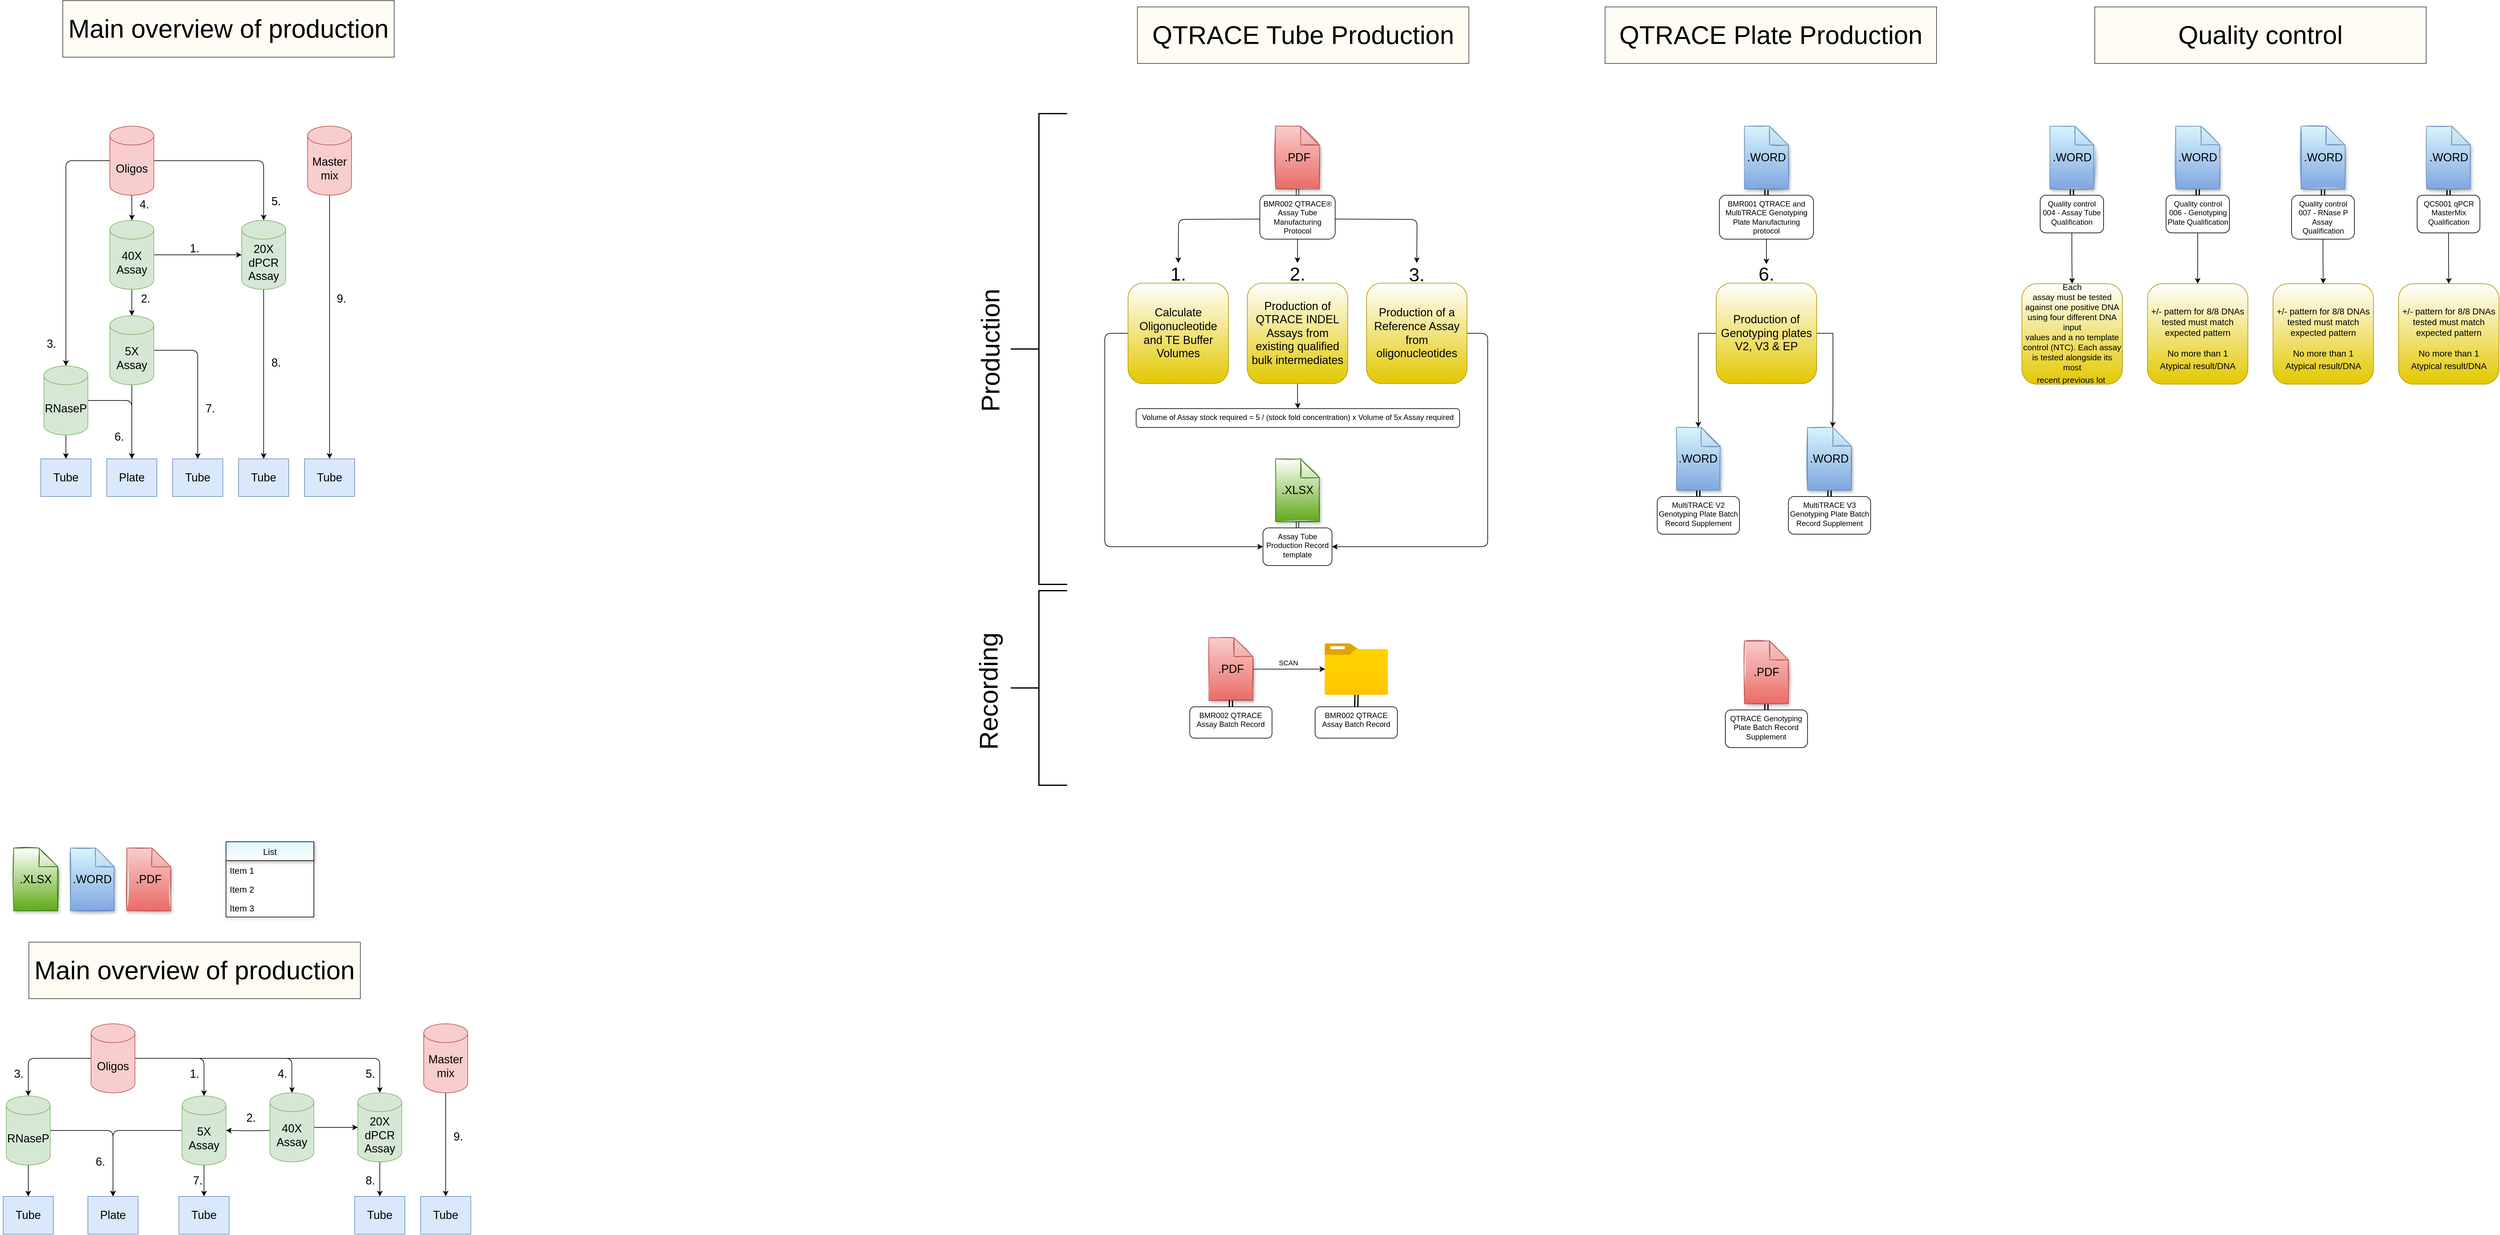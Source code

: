 <mxfile version="20.0.1" type="github">
  <diagram name="Page-1" id="82e54ff1-d628-8f03-85c4-9753963a91cd">
    <mxGraphModel dx="2522" dy="3324" grid="1" gridSize="10" guides="1" tooltips="1" connect="1" arrows="1" fold="1" page="1" pageScale="1" pageWidth="1100" pageHeight="850" background="none" math="0" shadow="0">
      <root>
        <mxCell id="0" />
        <mxCell id="1" parent="0" />
        <mxCell id="Lheqyd3v5UKoI2d5zXlv-3" value="&lt;font style=&quot;font-size: 18px;&quot;&gt;.WORD&lt;/font&gt;" style="shape=note;whiteSpace=wrap;html=1;backgroundOutline=1;darkOpacity=0.05;sketch=1;fillColor=#D9F5FC;strokeColor=#6c8ebf;shadow=1;gradientDirection=south;gradientColor=#7ea6e0;" parent="1" vertex="1">
          <mxGeometry x="-938" y="-590" width="70" height="100" as="geometry" />
        </mxCell>
        <mxCell id="Lheqyd3v5UKoI2d5zXlv-5" value="&lt;font style=&quot;font-size: 18px;&quot;&gt;.PDF&lt;/font&gt;" style="shape=note;whiteSpace=wrap;html=1;backgroundOutline=1;darkOpacity=0.05;sketch=1;fillColor=#f8cecc;strokeColor=#b85450;shadow=1;gradientDirection=south;gradientColor=#ea6b66;" parent="1" vertex="1">
          <mxGeometry x="981.91" y="-1740" width="70" height="100" as="geometry" />
        </mxCell>
        <mxCell id="Lheqyd3v5UKoI2d5zXlv-75" style="edgeStyle=orthogonalEdgeStyle;curved=0;rounded=1;sketch=0;orthogonalLoop=1;jettySize=auto;html=1;entryX=0.5;entryY=0;entryDx=0;entryDy=0;fontSize=30;" parent="1" edge="1">
          <mxGeometry relative="1" as="geometry">
            <mxPoint x="1076.91" y="-1592" as="sourcePoint" />
            <mxPoint x="1206.91" y="-1522" as="targetPoint" />
          </mxGeometry>
        </mxCell>
        <mxCell id="Lheqyd3v5UKoI2d5zXlv-77" style="edgeStyle=orthogonalEdgeStyle;curved=0;rounded=1;sketch=0;orthogonalLoop=1;jettySize=auto;html=1;entryX=0.5;entryY=0;entryDx=0;entryDy=0;fontSize=30;" parent="1" edge="1">
          <mxGeometry relative="1" as="geometry">
            <mxPoint x="956.91" y="-1592" as="sourcePoint" />
            <mxPoint x="826.91" y="-1522" as="targetPoint" />
          </mxGeometry>
        </mxCell>
        <mxCell id="Lheqyd3v5UKoI2d5zXlv-78" style="edgeStyle=orthogonalEdgeStyle;curved=0;rounded=1;sketch=0;orthogonalLoop=1;jettySize=auto;html=1;exitX=0.5;exitY=1;exitDx=0;exitDy=0;entryX=0.5;entryY=0;entryDx=0;entryDy=0;fontSize=30;" parent="1" source="Lheqyd3v5UKoI2d5zXlv-8" edge="1">
          <mxGeometry relative="1" as="geometry">
            <mxPoint x="1016.91" y="-1552" as="sourcePoint" />
            <mxPoint x="1016.91" y="-1522" as="targetPoint" />
          </mxGeometry>
        </mxCell>
        <mxCell id="Lheqyd3v5UKoI2d5zXlv-95" style="edgeStyle=orthogonalEdgeStyle;shape=link;curved=0;rounded=1;sketch=0;orthogonalLoop=1;jettySize=auto;html=1;exitX=0.5;exitY=0;exitDx=0;exitDy=0;entryX=0.5;entryY=1;entryDx=0;entryDy=0;entryPerimeter=0;fontSize=30;" parent="1" source="Lheqyd3v5UKoI2d5zXlv-8" target="Lheqyd3v5UKoI2d5zXlv-5" edge="1">
          <mxGeometry relative="1" as="geometry" />
        </mxCell>
        <mxCell id="Lheqyd3v5UKoI2d5zXlv-8" value="BMR002 QTRACE® Assay Tube&lt;br&gt;Manufacturing Protocol" style="text;whiteSpace=wrap;html=1;align=center;strokeColor=default;rounded=1;glass=0;shadow=0;sketch=0;fillColor=default;" parent="1" vertex="1">
          <mxGeometry x="956.91" y="-1630" width="120" height="70" as="geometry" />
        </mxCell>
        <mxCell id="Lheqyd3v5UKoI2d5zXlv-12" value="List" style="swimlane;fontStyle=0;childLayout=stackLayout;horizontal=1;startSize=30;horizontalStack=0;resizeParent=1;resizeParentMax=0;resizeLast=0;collapsible=1;marginBottom=0;shadow=1;sketch=0;fontFamily=Helvetica;fontSize=14;fillColor=#D9F5FC;gradientColor=#ffffff;gradientDirection=south;" parent="1" vertex="1">
          <mxGeometry x="-690" y="-600" width="140" height="120" as="geometry" />
        </mxCell>
        <mxCell id="Lheqyd3v5UKoI2d5zXlv-13" value="Item 1" style="text;strokeColor=none;fillColor=none;align=left;verticalAlign=middle;spacingLeft=4;spacingRight=4;overflow=hidden;points=[[0,0.5],[1,0.5]];portConstraint=eastwest;rotatable=0;shadow=1;sketch=0;fontFamily=Helvetica;fontSize=14;" parent="Lheqyd3v5UKoI2d5zXlv-12" vertex="1">
          <mxGeometry y="30" width="140" height="30" as="geometry" />
        </mxCell>
        <mxCell id="Lheqyd3v5UKoI2d5zXlv-14" value="Item 2" style="text;strokeColor=none;fillColor=none;align=left;verticalAlign=middle;spacingLeft=4;spacingRight=4;overflow=hidden;points=[[0,0.5],[1,0.5]];portConstraint=eastwest;rotatable=0;shadow=1;sketch=0;fontFamily=Helvetica;fontSize=14;" parent="Lheqyd3v5UKoI2d5zXlv-12" vertex="1">
          <mxGeometry y="60" width="140" height="30" as="geometry" />
        </mxCell>
        <mxCell id="Lheqyd3v5UKoI2d5zXlv-15" value="Item 3" style="text;strokeColor=none;fillColor=none;align=left;verticalAlign=middle;spacingLeft=4;spacingRight=4;overflow=hidden;points=[[0,0.5],[1,0.5]];portConstraint=eastwest;rotatable=0;shadow=1;sketch=0;fontFamily=Helvetica;fontSize=14;" parent="Lheqyd3v5UKoI2d5zXlv-12" vertex="1">
          <mxGeometry y="90" width="140" height="30" as="geometry" />
        </mxCell>
        <mxCell id="Lheqyd3v5UKoI2d5zXlv-93" style="edgeStyle=orthogonalEdgeStyle;curved=0;rounded=1;sketch=0;orthogonalLoop=1;jettySize=auto;html=1;entryX=0;entryY=0.5;entryDx=0;entryDy=0;fontSize=30;" parent="1" source="Lheqyd3v5UKoI2d5zXlv-16" target="Lheqyd3v5UKoI2d5zXlv-80" edge="1">
          <mxGeometry relative="1" as="geometry">
            <Array as="points">
              <mxPoint x="709.91" y="-1410" />
              <mxPoint x="709.91" y="-1070" />
            </Array>
          </mxGeometry>
        </mxCell>
        <mxCell id="Lheqyd3v5UKoI2d5zXlv-16" value="&lt;span style=&quot;&quot;&gt;&lt;font style=&quot;font-size: 18px;&quot;&gt;Calculate Oligonucleotide and TE Buffer Volumes&lt;/font&gt;&lt;/span&gt;" style="whiteSpace=wrap;html=1;aspect=fixed;rounded=1;shadow=0;glass=0;sketch=0;fontFamily=Helvetica;fontSize=12;strokeColor=#B09500;fillColor=#e3c800;gradientDirection=north;strokeWidth=1;fontColor=#000000;gradientColor=#ffffff;" parent="1" vertex="1">
          <mxGeometry x="746.91" y="-1490" width="160" height="160" as="geometry" />
        </mxCell>
        <mxCell id="Lheqyd3v5UKoI2d5zXlv-18" value="&lt;font style=&quot;font-size: 18px;&quot;&gt;&lt;span style=&quot;color: rgb(0, 0, 0);&quot;&gt;.XLSX&lt;/span&gt;&lt;/font&gt;" style="shape=note;whiteSpace=wrap;html=1;backgroundOutline=1;darkOpacity=0.05;sketch=1;fillColor=#60a917;strokeColor=#2D7600;fontColor=#ffffff;shadow=1;gradientColor=#ffffff;gradientDirection=north;" parent="1" vertex="1">
          <mxGeometry x="-1028" y="-590" width="70" height="100" as="geometry" />
        </mxCell>
        <mxCell id="Lheqyd3v5UKoI2d5zXlv-91" style="edgeStyle=orthogonalEdgeStyle;curved=0;rounded=1;sketch=0;orthogonalLoop=1;jettySize=auto;html=1;entryX=0.5;entryY=0;entryDx=0;entryDy=0;fontSize=30;" parent="1" source="Lheqyd3v5UKoI2d5zXlv-21" target="Lheqyd3v5UKoI2d5zXlv-90" edge="1">
          <mxGeometry relative="1" as="geometry" />
        </mxCell>
        <mxCell id="Lheqyd3v5UKoI2d5zXlv-21" value="&lt;span style=&quot;font-size: 18px;&quot;&gt;Production of QTRACE INDEL Assays from existing qualified bulk intermediates&lt;/span&gt;" style="whiteSpace=wrap;html=1;aspect=fixed;rounded=1;shadow=0;glass=0;sketch=0;fontFamily=Helvetica;fontSize=12;strokeColor=#B09500;fillColor=#e3c800;gradientDirection=north;strokeWidth=1;fontColor=#000000;gradientColor=#ffffff;" parent="1" vertex="1">
          <mxGeometry x="936.91" y="-1490" width="160" height="160" as="geometry" />
        </mxCell>
        <mxCell id="Lheqyd3v5UKoI2d5zXlv-44" style="edgeStyle=orthogonalEdgeStyle;rounded=1;orthogonalLoop=1;jettySize=auto;html=1;entryX=0.5;entryY=0;entryDx=0;entryDy=0;entryPerimeter=0;fontFamily=Helvetica;fontSize=18;strokeColor=default;" parent="1" source="Lheqyd3v5UKoI2d5zXlv-22" target="Lheqyd3v5UKoI2d5zXlv-24" edge="1">
          <mxGeometry relative="1" as="geometry" />
        </mxCell>
        <mxCell id="Lheqyd3v5UKoI2d5zXlv-45" style="edgeStyle=orthogonalEdgeStyle;rounded=1;orthogonalLoop=1;jettySize=auto;html=1;entryX=0.5;entryY=0;entryDx=0;entryDy=0;entryPerimeter=0;fontFamily=Helvetica;fontSize=18;strokeColor=default;" parent="1" source="Lheqyd3v5UKoI2d5zXlv-22" target="Lheqyd3v5UKoI2d5zXlv-42" edge="1">
          <mxGeometry relative="1" as="geometry" />
        </mxCell>
        <mxCell id="Lheqyd3v5UKoI2d5zXlv-46" style="edgeStyle=orthogonalEdgeStyle;rounded=1;orthogonalLoop=1;jettySize=auto;html=1;entryX=0.5;entryY=0;entryDx=0;entryDy=0;entryPerimeter=0;fontFamily=Helvetica;fontSize=18;strokeColor=default;" parent="1" source="Lheqyd3v5UKoI2d5zXlv-22" target="Lheqyd3v5UKoI2d5zXlv-23" edge="1">
          <mxGeometry relative="1" as="geometry" />
        </mxCell>
        <mxCell id="Lheqyd3v5UKoI2d5zXlv-48" style="edgeStyle=orthogonalEdgeStyle;rounded=1;orthogonalLoop=1;jettySize=auto;html=1;entryX=0.5;entryY=0;entryDx=0;entryDy=0;entryPerimeter=0;fontFamily=Helvetica;fontSize=18;strokeColor=default;" parent="1" source="Lheqyd3v5UKoI2d5zXlv-22" target="Lheqyd3v5UKoI2d5zXlv-47" edge="1">
          <mxGeometry relative="1" as="geometry" />
        </mxCell>
        <mxCell id="Lheqyd3v5UKoI2d5zXlv-22" value="Oligos" style="shape=cylinder3;whiteSpace=wrap;html=1;boundedLbl=1;backgroundOutline=1;size=15;rounded=1;shadow=0;glass=0;sketch=0;fontFamily=Helvetica;fontSize=18;strokeWidth=1;gradientDirection=north;fillColor=#f8cecc;strokeColor=#b85450;" parent="1" vertex="1">
          <mxGeometry x="-875" y="-1740" width="70" height="110" as="geometry" />
        </mxCell>
        <mxCell id="Ao-hXRzXk7e3asPkagsK-33" style="edgeStyle=orthogonalEdgeStyle;rounded=0;orthogonalLoop=1;jettySize=auto;html=1;entryX=0;entryY=0.5;entryDx=0;entryDy=0;entryPerimeter=0;" parent="1" source="Lheqyd3v5UKoI2d5zXlv-23" target="Lheqyd3v5UKoI2d5zXlv-47" edge="1">
          <mxGeometry relative="1" as="geometry" />
        </mxCell>
        <mxCell id="Lheqyd3v5UKoI2d5zXlv-23" value="40X Assay" style="shape=cylinder3;whiteSpace=wrap;html=1;boundedLbl=1;backgroundOutline=1;size=15;rounded=1;shadow=0;glass=0;sketch=0;fontFamily=Helvetica;fontSize=18;strokeColor=#82b366;strokeWidth=1;fillColor=#d5e8d4;gradientDirection=north;" parent="1" vertex="1">
          <mxGeometry x="-875" y="-1590" width="70" height="110" as="geometry" />
        </mxCell>
        <mxCell id="Lheqyd3v5UKoI2d5zXlv-37" style="edgeStyle=orthogonalEdgeStyle;rounded=1;orthogonalLoop=1;jettySize=auto;html=1;entryX=0.5;entryY=0;entryDx=0;entryDy=0;fontFamily=Helvetica;fontSize=18;strokeColor=default;" parent="1" source="Lheqyd3v5UKoI2d5zXlv-24" target="Lheqyd3v5UKoI2d5zXlv-36" edge="1">
          <mxGeometry relative="1" as="geometry" />
        </mxCell>
        <mxCell id="Lheqyd3v5UKoI2d5zXlv-53" style="edgeStyle=orthogonalEdgeStyle;rounded=1;orthogonalLoop=1;jettySize=auto;html=1;entryX=0.5;entryY=0;entryDx=0;entryDy=0;fontFamily=Helvetica;fontSize=18;strokeColor=default;" parent="1" source="Lheqyd3v5UKoI2d5zXlv-24" target="Lheqyd3v5UKoI2d5zXlv-49" edge="1">
          <mxGeometry relative="1" as="geometry" />
        </mxCell>
        <mxCell id="Lheqyd3v5UKoI2d5zXlv-24" value="5X Assay" style="shape=cylinder3;whiteSpace=wrap;html=1;boundedLbl=1;backgroundOutline=1;size=15;rounded=1;shadow=0;glass=0;sketch=0;fontFamily=Helvetica;fontSize=18;strokeWidth=1;gradientDirection=north;fillColor=#d5e8d4;strokeColor=#82b366;" parent="1" vertex="1">
          <mxGeometry x="-875" y="-1438" width="70" height="110" as="geometry" />
        </mxCell>
        <mxCell id="Lheqyd3v5UKoI2d5zXlv-36" value="Plate" style="rounded=0;whiteSpace=wrap;html=1;shadow=0;glass=0;sketch=0;fontFamily=Helvetica;fontSize=18;strokeColor=#6c8ebf;strokeWidth=1;fillColor=#dae8fc;gradientDirection=north;" parent="1" vertex="1">
          <mxGeometry x="-880" y="-1210" width="80" height="60" as="geometry" />
        </mxCell>
        <mxCell id="Lheqyd3v5UKoI2d5zXlv-43" style="edgeStyle=orthogonalEdgeStyle;rounded=1;orthogonalLoop=1;jettySize=auto;html=1;entryX=0.5;entryY=0;entryDx=0;entryDy=0;fontFamily=Helvetica;fontSize=18;strokeColor=default;" parent="1" source="Lheqyd3v5UKoI2d5zXlv-42" target="Lheqyd3v5UKoI2d5zXlv-36" edge="1">
          <mxGeometry relative="1" as="geometry" />
        </mxCell>
        <mxCell id="Lheqyd3v5UKoI2d5zXlv-52" style="edgeStyle=orthogonalEdgeStyle;rounded=1;orthogonalLoop=1;jettySize=auto;html=1;entryX=0.5;entryY=0;entryDx=0;entryDy=0;fontFamily=Helvetica;fontSize=18;strokeColor=default;" parent="1" source="Lheqyd3v5UKoI2d5zXlv-42" target="Lheqyd3v5UKoI2d5zXlv-51" edge="1">
          <mxGeometry relative="1" as="geometry" />
        </mxCell>
        <mxCell id="Lheqyd3v5UKoI2d5zXlv-42" value="RNaseP" style="shape=cylinder3;whiteSpace=wrap;html=1;boundedLbl=1;backgroundOutline=1;size=15;rounded=1;shadow=0;glass=0;sketch=0;fontFamily=Helvetica;fontSize=18;strokeColor=#82b366;strokeWidth=1;fillColor=#d5e8d4;gradientDirection=north;" parent="1" vertex="1">
          <mxGeometry x="-980" y="-1358" width="70" height="110" as="geometry" />
        </mxCell>
        <mxCell id="Lheqyd3v5UKoI2d5zXlv-54" style="edgeStyle=orthogonalEdgeStyle;rounded=1;orthogonalLoop=1;jettySize=auto;html=1;entryX=0.5;entryY=0;entryDx=0;entryDy=0;fontFamily=Helvetica;fontSize=18;strokeColor=default;" parent="1" source="Lheqyd3v5UKoI2d5zXlv-47" target="Lheqyd3v5UKoI2d5zXlv-50" edge="1">
          <mxGeometry relative="1" as="geometry" />
        </mxCell>
        <mxCell id="Lheqyd3v5UKoI2d5zXlv-47" value="20X dPCR Assay" style="shape=cylinder3;whiteSpace=wrap;html=1;boundedLbl=1;backgroundOutline=1;size=15;rounded=1;shadow=0;glass=0;sketch=0;fontFamily=Helvetica;fontSize=18;strokeColor=#82b366;strokeWidth=1;fillColor=#d5e8d4;gradientDirection=north;" parent="1" vertex="1">
          <mxGeometry x="-665" y="-1590" width="70" height="110" as="geometry" />
        </mxCell>
        <mxCell id="Lheqyd3v5UKoI2d5zXlv-49" value="Tube" style="rounded=0;whiteSpace=wrap;html=1;shadow=0;glass=0;sketch=0;fontFamily=Helvetica;fontSize=18;strokeColor=#6c8ebf;strokeWidth=1;fillColor=#dae8fc;gradientDirection=north;" parent="1" vertex="1">
          <mxGeometry x="-775" y="-1210" width="80" height="60" as="geometry" />
        </mxCell>
        <mxCell id="Lheqyd3v5UKoI2d5zXlv-50" value="Tube" style="rounded=0;whiteSpace=wrap;html=1;shadow=0;glass=0;sketch=0;fontFamily=Helvetica;fontSize=18;strokeColor=#6c8ebf;strokeWidth=1;fillColor=#dae8fc;gradientDirection=north;" parent="1" vertex="1">
          <mxGeometry x="-670" y="-1210" width="80" height="60" as="geometry" />
        </mxCell>
        <mxCell id="Lheqyd3v5UKoI2d5zXlv-51" value="Tube" style="rounded=0;whiteSpace=wrap;html=1;shadow=0;glass=0;sketch=0;fontFamily=Helvetica;fontSize=18;strokeColor=#6c8ebf;strokeWidth=1;fillColor=#dae8fc;gradientDirection=north;" parent="1" vertex="1">
          <mxGeometry x="-985" y="-1210" width="80" height="60" as="geometry" />
        </mxCell>
        <mxCell id="Lheqyd3v5UKoI2d5zXlv-55" value="1." style="text;html=1;strokeColor=none;fillColor=none;align=center;verticalAlign=middle;whiteSpace=wrap;rounded=0;shadow=0;glass=0;sketch=0;fontFamily=Helvetica;fontSize=18;" parent="1" vertex="1">
          <mxGeometry x="-770" y="-1560" width="60" height="30" as="geometry" />
        </mxCell>
        <mxCell id="Lheqyd3v5UKoI2d5zXlv-56" value="7." style="text;html=1;strokeColor=none;fillColor=none;align=center;verticalAlign=middle;whiteSpace=wrap;rounded=0;shadow=0;glass=0;sketch=0;fontFamily=Helvetica;fontSize=18;" parent="1" vertex="1">
          <mxGeometry x="-745" y="-1305" width="60" height="30" as="geometry" />
        </mxCell>
        <mxCell id="Lheqyd3v5UKoI2d5zXlv-57" value="2." style="text;html=1;strokeColor=none;fillColor=none;align=center;verticalAlign=middle;whiteSpace=wrap;rounded=0;shadow=0;glass=0;sketch=0;fontFamily=Helvetica;fontSize=18;" parent="1" vertex="1">
          <mxGeometry x="-848" y="-1480" width="60" height="30" as="geometry" />
        </mxCell>
        <mxCell id="Lheqyd3v5UKoI2d5zXlv-58" value="3." style="text;html=1;strokeColor=none;fillColor=none;align=center;verticalAlign=middle;whiteSpace=wrap;rounded=0;shadow=0;glass=0;sketch=0;fontFamily=Helvetica;fontSize=18;" parent="1" vertex="1">
          <mxGeometry x="-998" y="-1408" width="60" height="30" as="geometry" />
        </mxCell>
        <mxCell id="Lheqyd3v5UKoI2d5zXlv-59" value="4." style="text;html=1;strokeColor=none;fillColor=none;align=center;verticalAlign=middle;whiteSpace=wrap;rounded=0;shadow=0;glass=0;sketch=0;fontFamily=Helvetica;fontSize=18;" parent="1" vertex="1">
          <mxGeometry x="-850" y="-1630" width="60" height="30" as="geometry" />
        </mxCell>
        <mxCell id="Lheqyd3v5UKoI2d5zXlv-60" value="5." style="text;html=1;strokeColor=none;fillColor=none;align=center;verticalAlign=middle;whiteSpace=wrap;rounded=0;shadow=0;glass=0;sketch=0;fontFamily=Helvetica;fontSize=18;" parent="1" vertex="1">
          <mxGeometry x="-640" y="-1635" width="60" height="30" as="geometry" />
        </mxCell>
        <mxCell id="Lheqyd3v5UKoI2d5zXlv-61" value="6." style="text;html=1;strokeColor=none;fillColor=none;align=center;verticalAlign=middle;whiteSpace=wrap;rounded=0;shadow=0;glass=0;sketch=0;fontFamily=Helvetica;fontSize=18;" parent="1" vertex="1">
          <mxGeometry x="-890" y="-1260" width="60" height="30" as="geometry" />
        </mxCell>
        <mxCell id="Lheqyd3v5UKoI2d5zXlv-62" value="&lt;font style=&quot;font-size: 30px;&quot;&gt;1.&lt;/font&gt;" style="text;html=1;strokeColor=none;fillColor=none;align=center;verticalAlign=middle;whiteSpace=wrap;rounded=0;shadow=0;glass=0;sketch=0;fontFamily=Helvetica;fontSize=18;" parent="1" vertex="1">
          <mxGeometry x="811.91" y="-1520" width="30" height="30" as="geometry" />
        </mxCell>
        <mxCell id="Lheqyd3v5UKoI2d5zXlv-63" value="&lt;font style=&quot;font-size: 30px;&quot;&gt;2.&lt;/font&gt;" style="text;html=1;strokeColor=none;fillColor=none;align=center;verticalAlign=middle;whiteSpace=wrap;rounded=0;shadow=0;glass=0;sketch=0;fontFamily=Helvetica;fontSize=18;" parent="1" vertex="1">
          <mxGeometry x="1001.91" y="-1520" width="30" height="30" as="geometry" />
        </mxCell>
        <mxCell id="Lheqyd3v5UKoI2d5zXlv-64" value="&lt;font style=&quot;font-size: 30px;&quot;&gt;3.&lt;/font&gt;" style="text;html=1;strokeColor=none;fillColor=none;align=center;verticalAlign=middle;whiteSpace=wrap;rounded=0;shadow=0;glass=0;sketch=0;fontFamily=Helvetica;fontSize=18;" parent="1" vertex="1">
          <mxGeometry x="1191.91" y="-1519" width="30" height="30" as="geometry" />
        </mxCell>
        <mxCell id="Lheqyd3v5UKoI2d5zXlv-65" style="edgeStyle=orthogonalEdgeStyle;curved=0;rounded=1;sketch=0;orthogonalLoop=1;jettySize=auto;html=1;exitX=0.5;exitY=1;exitDx=0;exitDy=0;" parent="1" source="Lheqyd3v5UKoI2d5zXlv-63" target="Lheqyd3v5UKoI2d5zXlv-63" edge="1">
          <mxGeometry relative="1" as="geometry" />
        </mxCell>
        <mxCell id="Lheqyd3v5UKoI2d5zXlv-66" value="8." style="text;html=1;strokeColor=none;fillColor=none;align=center;verticalAlign=middle;whiteSpace=wrap;rounded=0;shadow=0;glass=0;sketch=0;fontFamily=Helvetica;fontSize=18;" parent="1" vertex="1">
          <mxGeometry x="-640" y="-1378" width="60" height="30" as="geometry" />
        </mxCell>
        <mxCell id="Lheqyd3v5UKoI2d5zXlv-92" style="edgeStyle=orthogonalEdgeStyle;curved=0;rounded=1;sketch=0;orthogonalLoop=1;jettySize=auto;html=1;entryX=1;entryY=0.5;entryDx=0;entryDy=0;fontSize=30;" parent="1" source="Lheqyd3v5UKoI2d5zXlv-69" target="Lheqyd3v5UKoI2d5zXlv-80" edge="1">
          <mxGeometry relative="1" as="geometry">
            <Array as="points">
              <mxPoint x="1319.91" y="-1410" />
              <mxPoint x="1319.91" y="-1070" />
            </Array>
          </mxGeometry>
        </mxCell>
        <mxCell id="Lheqyd3v5UKoI2d5zXlv-69" value="&lt;span style=&quot;font-size: 18px;&quot;&gt;Production of a Reference Assay from oligonucleotides&lt;/span&gt;" style="whiteSpace=wrap;html=1;aspect=fixed;rounded=1;shadow=0;glass=0;sketch=0;fontFamily=Helvetica;fontSize=12;strokeColor=#B09500;fillColor=#e3c800;gradientDirection=north;strokeWidth=1;fontColor=#000000;gradientColor=#ffffff;" parent="1" vertex="1">
          <mxGeometry x="1126.91" y="-1490" width="160" height="160" as="geometry" />
        </mxCell>
        <mxCell id="Lheqyd3v5UKoI2d5zXlv-79" value="&lt;font style=&quot;font-size: 18px;&quot;&gt;&lt;span style=&quot;color: rgb(0, 0, 0);&quot;&gt;.XLSX&lt;/span&gt;&lt;/font&gt;" style="shape=note;whiteSpace=wrap;html=1;backgroundOutline=1;darkOpacity=0.05;sketch=1;fillColor=#60a917;strokeColor=#2D7600;fontColor=#ffffff;shadow=1;gradientColor=#ffffff;gradientDirection=north;" parent="1" vertex="1">
          <mxGeometry x="981.91" y="-1210" width="70" height="100" as="geometry" />
        </mxCell>
        <mxCell id="Lheqyd3v5UKoI2d5zXlv-94" style="edgeStyle=orthogonalEdgeStyle;curved=0;rounded=1;sketch=0;orthogonalLoop=1;jettySize=auto;html=1;exitX=0.5;exitY=0;exitDx=0;exitDy=0;entryX=0.5;entryY=1;entryDx=0;entryDy=0;entryPerimeter=0;fontSize=30;shape=link;" parent="1" source="Lheqyd3v5UKoI2d5zXlv-80" target="Lheqyd3v5UKoI2d5zXlv-79" edge="1">
          <mxGeometry relative="1" as="geometry" />
        </mxCell>
        <mxCell id="Lheqyd3v5UKoI2d5zXlv-80" value="&lt;span style=&quot;text-align: left;&quot;&gt;&lt;font style=&quot;font-size: 12px;&quot;&gt;Assay Tube Production Record template&lt;/font&gt;&lt;/span&gt;" style="text;whiteSpace=wrap;html=1;align=center;strokeColor=default;rounded=1;glass=0;shadow=0;sketch=0;fillColor=default;" parent="1" vertex="1">
          <mxGeometry x="961.91" y="-1100" width="110" height="60" as="geometry" />
        </mxCell>
        <mxCell id="Lheqyd3v5UKoI2d5zXlv-90" value="&lt;div style=&quot;&quot;&gt;&lt;span style=&quot;background-color: initial;&quot;&gt;Volume of Assay stock required = 5 / (stock fold concentration) x Volume of 5x Assay required&lt;/span&gt;&lt;/div&gt;" style="text;whiteSpace=wrap;html=1;align=center;strokeColor=default;rounded=1;glass=0;shadow=0;sketch=0;fillColor=default;" parent="1" vertex="1">
          <mxGeometry x="759.91" y="-1290" width="515.25" height="30" as="geometry" />
        </mxCell>
        <mxCell id="Lheqyd3v5UKoI2d5zXlv-96" value="&lt;font style=&quot;font-size: 41px;&quot;&gt;QTRACE Tube Production&lt;/font&gt;" style="text;html=1;align=center;verticalAlign=middle;whiteSpace=wrap;rounded=0;glass=0;sketch=0;fontSize=30;fillColor=#FFFDF3;strokeColor=#36393d;" parent="1" vertex="1">
          <mxGeometry x="761.91" y="-1930" width="528" height="90" as="geometry" />
        </mxCell>
        <mxCell id="Lheqyd3v5UKoI2d5zXlv-97" value="&lt;font style=&quot;font-size: 41px;&quot;&gt;QTRACE Plate Production&lt;/font&gt;" style="text;html=1;align=center;verticalAlign=middle;whiteSpace=wrap;rounded=0;glass=0;sketch=0;fontSize=30;fillColor=#FFFDF3;strokeColor=#36393d;" parent="1" vertex="1">
          <mxGeometry x="1506.91" y="-1930" width="528" height="90" as="geometry" />
        </mxCell>
        <mxCell id="Lheqyd3v5UKoI2d5zXlv-98" value="&lt;font style=&quot;font-size: 41px;&quot;&gt;Quality control&lt;/font&gt;" style="text;html=1;align=center;verticalAlign=middle;whiteSpace=wrap;rounded=0;glass=0;sketch=0;fontSize=30;fillColor=#FFFDF3;strokeColor=#36393d;" parent="1" vertex="1">
          <mxGeometry x="2286.91" y="-1930" width="528" height="90" as="geometry" />
        </mxCell>
        <mxCell id="Lheqyd3v5UKoI2d5zXlv-99" value="&lt;font style=&quot;font-size: 18px;&quot;&gt;.PDF&lt;/font&gt;" style="shape=note;whiteSpace=wrap;html=1;backgroundOutline=1;darkOpacity=0.05;sketch=1;fillColor=#f8cecc;strokeColor=#b85450;shadow=1;gradientDirection=south;gradientColor=#ea6b66;" parent="1" vertex="1">
          <mxGeometry x="-848" y="-590" width="70" height="100" as="geometry" />
        </mxCell>
        <mxCell id="Lheqyd3v5UKoI2d5zXlv-116" style="edgeStyle=orthogonalEdgeStyle;shape=link;curved=0;rounded=1;sketch=0;orthogonalLoop=1;jettySize=auto;html=1;exitX=0.5;exitY=1;exitDx=0;exitDy=0;exitPerimeter=0;entryX=0.5;entryY=0;entryDx=0;entryDy=0;fontSize=41;strokeWidth=2;" parent="1" source="Lheqyd3v5UKoI2d5zXlv-104" target="Lheqyd3v5UKoI2d5zXlv-105" edge="1">
          <mxGeometry relative="1" as="geometry" />
        </mxCell>
        <mxCell id="Lheqyd3v5UKoI2d5zXlv-104" value="&lt;font style=&quot;font-size: 18px;&quot;&gt;.WORD&lt;/font&gt;" style="shape=note;whiteSpace=wrap;html=1;backgroundOutline=1;darkOpacity=0.05;sketch=1;fillColor=#D9F5FC;strokeColor=#6c8ebf;shadow=1;gradientDirection=south;gradientColor=#7ea6e0;" parent="1" vertex="1">
          <mxGeometry x="2215.5" y="-1740" width="70" height="100" as="geometry" />
        </mxCell>
        <mxCell id="_ofi-eHrRNwAqA-1qhmZ-37" style="edgeStyle=orthogonalEdgeStyle;rounded=0;orthogonalLoop=1;jettySize=auto;html=1;entryX=0.5;entryY=0;entryDx=0;entryDy=0;fontSize=14;strokeWidth=1;" parent="1" source="Lheqyd3v5UKoI2d5zXlv-105" target="_ofi-eHrRNwAqA-1qhmZ-25" edge="1">
          <mxGeometry relative="1" as="geometry" />
        </mxCell>
        <mxCell id="Lheqyd3v5UKoI2d5zXlv-105" value="&lt;span style=&quot;text-align: left;&quot;&gt;&lt;font style=&quot;font-size: 12px;&quot;&gt;Quality control 004 - Assay Tube Qualification&lt;/font&gt;&lt;/span&gt;" style="text;whiteSpace=wrap;html=1;align=center;strokeColor=default;rounded=1;glass=0;shadow=0;sketch=0;fillColor=default;" parent="1" vertex="1">
          <mxGeometry x="2200" y="-1630" width="101" height="60" as="geometry" />
        </mxCell>
        <mxCell id="Lheqyd3v5UKoI2d5zXlv-117" style="edgeStyle=orthogonalEdgeStyle;shape=link;curved=0;rounded=1;sketch=0;orthogonalLoop=1;jettySize=auto;html=1;exitX=0.5;exitY=1;exitDx=0;exitDy=0;exitPerimeter=0;entryX=0.5;entryY=0;entryDx=0;entryDy=0;fontSize=41;strokeWidth=2;" parent="1" source="Lheqyd3v5UKoI2d5zXlv-106" target="Lheqyd3v5UKoI2d5zXlv-108" edge="1">
          <mxGeometry relative="1" as="geometry" />
        </mxCell>
        <mxCell id="Lheqyd3v5UKoI2d5zXlv-106" value="&lt;font style=&quot;font-size: 18px;&quot;&gt;.WORD&lt;/font&gt;" style="shape=note;whiteSpace=wrap;html=1;backgroundOutline=1;darkOpacity=0.05;sketch=1;fillColor=#D9F5FC;strokeColor=#6c8ebf;shadow=1;gradientDirection=south;gradientColor=#7ea6e0;" parent="1" vertex="1">
          <mxGeometry x="2416" y="-1740" width="70" height="100" as="geometry" />
        </mxCell>
        <mxCell id="_ofi-eHrRNwAqA-1qhmZ-38" style="edgeStyle=orthogonalEdgeStyle;rounded=0;orthogonalLoop=1;jettySize=auto;html=1;entryX=0.5;entryY=0;entryDx=0;entryDy=0;fontSize=14;strokeWidth=1;" parent="1" source="Lheqyd3v5UKoI2d5zXlv-108" target="_ofi-eHrRNwAqA-1qhmZ-26" edge="1">
          <mxGeometry relative="1" as="geometry" />
        </mxCell>
        <mxCell id="Lheqyd3v5UKoI2d5zXlv-108" value="&lt;span style=&quot;text-align: left;&quot;&gt;&lt;font style=&quot;font-size: 12px;&quot;&gt;Quality control 006 - Genotyping Plate Qualification&lt;/font&gt;&lt;/span&gt;" style="text;whiteSpace=wrap;html=1;align=center;strokeColor=default;rounded=1;glass=0;shadow=0;sketch=0;fillColor=default;" parent="1" vertex="1">
          <mxGeometry x="2400.5" y="-1630" width="101" height="60" as="geometry" />
        </mxCell>
        <mxCell id="_ofi-eHrRNwAqA-1qhmZ-41" style="edgeStyle=orthogonalEdgeStyle;rounded=0;orthogonalLoop=1;jettySize=auto;html=1;entryX=0.5;entryY=0;entryDx=0;entryDy=0;fontSize=14;strokeWidth=1;" parent="1" source="Lheqyd3v5UKoI2d5zXlv-109" target="_ofi-eHrRNwAqA-1qhmZ-39" edge="1">
          <mxGeometry relative="1" as="geometry" />
        </mxCell>
        <mxCell id="Lheqyd3v5UKoI2d5zXlv-109" value="&lt;span style=&quot;text-align: left;&quot;&gt;&lt;font style=&quot;font-size: 12px;&quot;&gt;Quality control 007 - RNase P Assay&amp;nbsp; Qualification&lt;/font&gt;&lt;/span&gt;" style="text;whiteSpace=wrap;html=1;align=center;strokeColor=default;rounded=1;glass=0;shadow=0;sketch=0;fillColor=default;" parent="1" vertex="1">
          <mxGeometry x="2600.5" y="-1630" width="100" height="70" as="geometry" />
        </mxCell>
        <mxCell id="Lheqyd3v5UKoI2d5zXlv-118" style="edgeStyle=orthogonalEdgeStyle;shape=link;curved=0;rounded=1;sketch=0;orthogonalLoop=1;jettySize=auto;html=1;exitX=0.5;exitY=1;exitDx=0;exitDy=0;exitPerimeter=0;entryX=0.5;entryY=0;entryDx=0;entryDy=0;fontSize=41;strokeWidth=2;" parent="1" source="Lheqyd3v5UKoI2d5zXlv-110" target="Lheqyd3v5UKoI2d5zXlv-109" edge="1">
          <mxGeometry relative="1" as="geometry" />
        </mxCell>
        <mxCell id="Lheqyd3v5UKoI2d5zXlv-110" value="&lt;font style=&quot;font-size: 18px;&quot;&gt;.WORD&lt;/font&gt;" style="shape=note;whiteSpace=wrap;html=1;backgroundOutline=1;darkOpacity=0.05;sketch=1;fillColor=#D9F5FC;strokeColor=#6c8ebf;shadow=1;gradientDirection=south;gradientColor=#7ea6e0;" parent="1" vertex="1">
          <mxGeometry x="2615.5" y="-1740" width="70" height="100" as="geometry" />
        </mxCell>
        <mxCell id="_ofi-eHrRNwAqA-1qhmZ-42" style="edgeStyle=orthogonalEdgeStyle;rounded=0;orthogonalLoop=1;jettySize=auto;html=1;entryX=0.5;entryY=0;entryDx=0;entryDy=0;fontSize=14;strokeWidth=1;" parent="1" source="Lheqyd3v5UKoI2d5zXlv-111" target="_ofi-eHrRNwAqA-1qhmZ-40" edge="1">
          <mxGeometry relative="1" as="geometry" />
        </mxCell>
        <mxCell id="Lheqyd3v5UKoI2d5zXlv-111" value="&lt;span style=&quot;text-align: left;&quot;&gt;&lt;font style=&quot;font-size: 12px;&quot;&gt;QC5001 qPCR MasterMix Qualification&lt;/font&gt;&lt;/span&gt;" style="text;whiteSpace=wrap;html=1;align=center;strokeColor=default;rounded=1;glass=0;shadow=0;sketch=0;fillColor=default;" parent="1" vertex="1">
          <mxGeometry x="2800.5" y="-1630" width="100" height="60" as="geometry" />
        </mxCell>
        <mxCell id="Lheqyd3v5UKoI2d5zXlv-119" style="edgeStyle=orthogonalEdgeStyle;shape=link;curved=0;rounded=1;sketch=0;orthogonalLoop=1;jettySize=auto;html=1;exitX=0.5;exitY=1;exitDx=0;exitDy=0;exitPerimeter=0;entryX=0.5;entryY=0;entryDx=0;entryDy=0;fontSize=41;strokeWidth=2;" parent="1" source="Lheqyd3v5UKoI2d5zXlv-112" target="Lheqyd3v5UKoI2d5zXlv-111" edge="1">
          <mxGeometry relative="1" as="geometry" />
        </mxCell>
        <mxCell id="Lheqyd3v5UKoI2d5zXlv-112" value="&lt;font style=&quot;font-size: 18px;&quot;&gt;.WORD&lt;/font&gt;" style="shape=note;whiteSpace=wrap;html=1;backgroundOutline=1;darkOpacity=0.05;sketch=1;fillColor=#D9F5FC;strokeColor=#6c8ebf;shadow=1;gradientDirection=south;gradientColor=#7ea6e0;" parent="1" vertex="1">
          <mxGeometry x="2815.5" y="-1740" width="70" height="100" as="geometry" />
        </mxCell>
        <mxCell id="Lheqyd3v5UKoI2d5zXlv-115" style="edgeStyle=orthogonalEdgeStyle;shape=link;curved=0;rounded=1;sketch=0;orthogonalLoop=1;jettySize=auto;html=1;exitX=0.5;exitY=1;exitDx=0;exitDy=0;exitPerimeter=0;entryX=0.5;entryY=0;entryDx=0;entryDy=0;fontSize=41;strokeWidth=2;" parent="1" source="Lheqyd3v5UKoI2d5zXlv-113" target="Lheqyd3v5UKoI2d5zXlv-114" edge="1">
          <mxGeometry relative="1" as="geometry" />
        </mxCell>
        <mxCell id="Lheqyd3v5UKoI2d5zXlv-113" value="&lt;font style=&quot;font-size: 18px;&quot;&gt;.WORD&lt;/font&gt;" style="shape=note;whiteSpace=wrap;html=1;backgroundOutline=1;darkOpacity=0.05;sketch=1;fillColor=#D9F5FC;strokeColor=#6c8ebf;shadow=1;gradientDirection=south;gradientColor=#7ea6e0;" parent="1" vertex="1">
          <mxGeometry x="1728.91" y="-1740" width="70" height="100" as="geometry" />
        </mxCell>
        <mxCell id="_ofi-eHrRNwAqA-1qhmZ-7" style="edgeStyle=orthogonalEdgeStyle;rounded=0;orthogonalLoop=1;jettySize=auto;html=1;entryX=0.5;entryY=0;entryDx=0;entryDy=0;" parent="1" source="Lheqyd3v5UKoI2d5zXlv-114" target="_ofi-eHrRNwAqA-1qhmZ-6" edge="1">
          <mxGeometry relative="1" as="geometry" />
        </mxCell>
        <mxCell id="Lheqyd3v5UKoI2d5zXlv-114" value="&lt;span style=&quot;text-align: left;&quot;&gt;&lt;font style=&quot;font-size: 12px;&quot;&gt;BMR001 QTRACE and MultiTRACE Genotyping Plate Manufacturing protocol&lt;/font&gt;&lt;/span&gt;" style="text;whiteSpace=wrap;html=1;align=center;strokeColor=default;rounded=1;glass=0;shadow=0;sketch=0;fillColor=default;" parent="1" vertex="1">
          <mxGeometry x="1688.91" y="-1630" width="150" height="70" as="geometry" />
        </mxCell>
        <mxCell id="Lheqyd3v5UKoI2d5zXlv-120" value="&lt;div style=&quot;&quot;&gt;&lt;span style=&quot;background-color: initial;&quot;&gt;QTRACE Genotyping Plate Batch Record Supplement&lt;/span&gt;&lt;/div&gt;" style="text;whiteSpace=wrap;html=1;align=center;strokeColor=default;rounded=1;glass=0;shadow=0;sketch=0;fillColor=default;" parent="1" vertex="1">
          <mxGeometry x="1698.41" y="-810" width="131" height="60" as="geometry" />
        </mxCell>
        <mxCell id="Lheqyd3v5UKoI2d5zXlv-129" style="edgeStyle=orthogonalEdgeStyle;shape=link;curved=0;rounded=1;sketch=0;orthogonalLoop=1;jettySize=auto;html=1;exitX=0.5;exitY=1;exitDx=0;exitDy=0;exitPerimeter=0;entryX=0.5;entryY=0;entryDx=0;entryDy=0;fontSize=41;strokeWidth=2;" parent="1" source="Lheqyd3v5UKoI2d5zXlv-121" target="Lheqyd3v5UKoI2d5zXlv-120" edge="1">
          <mxGeometry relative="1" as="geometry" />
        </mxCell>
        <mxCell id="Lheqyd3v5UKoI2d5zXlv-121" value="&lt;font style=&quot;font-size: 18px;&quot;&gt;.PDF&lt;/font&gt;" style="shape=note;whiteSpace=wrap;html=1;backgroundOutline=1;darkOpacity=0.05;sketch=1;fillColor=#f8cecc;strokeColor=#b85450;shadow=1;gradientDirection=south;gradientColor=#ea6b66;" parent="1" vertex="1">
          <mxGeometry x="1728.91" y="-920" width="70" height="100" as="geometry" />
        </mxCell>
        <mxCell id="Lheqyd3v5UKoI2d5zXlv-122" value="&lt;font style=&quot;font-size: 41px;&quot;&gt;Main overview of production&lt;/font&gt;" style="text;html=1;align=center;verticalAlign=middle;whiteSpace=wrap;rounded=0;glass=0;sketch=0;fontSize=30;fillColor=#FFFDF3;strokeColor=#36393d;" parent="1" vertex="1">
          <mxGeometry x="-950" y="-1940" width="528" height="90" as="geometry" />
        </mxCell>
        <mxCell id="Lheqyd3v5UKoI2d5zXlv-123" value="MultiTRACE V2 Genotyping Plate Batch Record Supplement" style="text;whiteSpace=wrap;html=1;align=center;strokeColor=default;rounded=1;glass=0;shadow=0;sketch=0;fillColor=default;" parent="1" vertex="1">
          <mxGeometry x="1589.91" y="-1150" width="131" height="60" as="geometry" />
        </mxCell>
        <mxCell id="Lheqyd3v5UKoI2d5zXlv-124" value="MultiTRACE V3 Genotyping Plate Batch Record Supplement" style="text;whiteSpace=wrap;html=1;align=center;strokeColor=default;rounded=1;glass=0;shadow=0;sketch=0;fillColor=default;" parent="1" vertex="1">
          <mxGeometry x="1798.91" y="-1150" width="131" height="60" as="geometry" />
        </mxCell>
        <mxCell id="Lheqyd3v5UKoI2d5zXlv-128" style="edgeStyle=orthogonalEdgeStyle;shape=link;curved=0;rounded=1;sketch=0;orthogonalLoop=1;jettySize=auto;html=1;exitX=0.5;exitY=1;exitDx=0;exitDy=0;exitPerimeter=0;entryX=0.5;entryY=0;entryDx=0;entryDy=0;fontSize=41;strokeWidth=2;" parent="1" source="Lheqyd3v5UKoI2d5zXlv-125" target="Lheqyd3v5UKoI2d5zXlv-123" edge="1">
          <mxGeometry relative="1" as="geometry" />
        </mxCell>
        <mxCell id="Lheqyd3v5UKoI2d5zXlv-125" value="&lt;font style=&quot;font-size: 18px;&quot;&gt;.WORD&lt;/font&gt;" style="shape=note;whiteSpace=wrap;html=1;backgroundOutline=1;darkOpacity=0.05;sketch=1;fillColor=#D9F5FC;strokeColor=#6c8ebf;shadow=1;gradientDirection=south;gradientColor=#7ea6e0;" parent="1" vertex="1">
          <mxGeometry x="1620.41" y="-1260" width="70" height="100" as="geometry" />
        </mxCell>
        <mxCell id="Lheqyd3v5UKoI2d5zXlv-127" style="edgeStyle=orthogonalEdgeStyle;shape=link;curved=0;rounded=1;sketch=0;orthogonalLoop=1;jettySize=auto;html=1;exitX=0.5;exitY=1;exitDx=0;exitDy=0;exitPerimeter=0;entryX=0.5;entryY=0;entryDx=0;entryDy=0;fontSize=41;strokeWidth=2;" parent="1" source="Lheqyd3v5UKoI2d5zXlv-126" target="Lheqyd3v5UKoI2d5zXlv-124" edge="1">
          <mxGeometry relative="1" as="geometry" />
        </mxCell>
        <mxCell id="Lheqyd3v5UKoI2d5zXlv-126" value="&lt;font style=&quot;font-size: 18px;&quot;&gt;.WORD&lt;/font&gt;" style="shape=note;whiteSpace=wrap;html=1;backgroundOutline=1;darkOpacity=0.05;sketch=1;fillColor=#D9F5FC;strokeColor=#6c8ebf;shadow=1;gradientDirection=south;gradientColor=#7ea6e0;" parent="1" vertex="1">
          <mxGeometry x="1829.41" y="-1260" width="70" height="100" as="geometry" />
        </mxCell>
        <mxCell id="_ofi-eHrRNwAqA-1qhmZ-3" style="edgeStyle=orthogonalEdgeStyle;rounded=0;orthogonalLoop=1;jettySize=auto;html=1;entryX=0.5;entryY=0;entryDx=0;entryDy=0;" parent="1" source="_ofi-eHrRNwAqA-1qhmZ-1" target="_ofi-eHrRNwAqA-1qhmZ-2" edge="1">
          <mxGeometry relative="1" as="geometry" />
        </mxCell>
        <mxCell id="_ofi-eHrRNwAqA-1qhmZ-1" value="Master&lt;br&gt;mix" style="shape=cylinder3;whiteSpace=wrap;html=1;boundedLbl=1;backgroundOutline=1;size=15;rounded=1;shadow=0;glass=0;sketch=0;fontFamily=Helvetica;fontSize=18;strokeWidth=1;gradientDirection=north;fillColor=#f8cecc;strokeColor=#b85450;" parent="1" vertex="1">
          <mxGeometry x="-560" y="-1740" width="70" height="110" as="geometry" />
        </mxCell>
        <mxCell id="_ofi-eHrRNwAqA-1qhmZ-2" value="Tube" style="rounded=0;whiteSpace=wrap;html=1;shadow=0;glass=0;sketch=0;fontFamily=Helvetica;fontSize=18;strokeColor=#6c8ebf;strokeWidth=1;fillColor=#dae8fc;gradientDirection=north;" parent="1" vertex="1">
          <mxGeometry x="-565" y="-1210" width="80" height="60" as="geometry" />
        </mxCell>
        <mxCell id="_ofi-eHrRNwAqA-1qhmZ-4" value="9." style="text;html=1;strokeColor=none;fillColor=none;align=center;verticalAlign=middle;whiteSpace=wrap;rounded=0;shadow=0;glass=0;sketch=0;fontFamily=Helvetica;fontSize=18;" parent="1" vertex="1">
          <mxGeometry x="-536" y="-1480" width="60" height="30" as="geometry" />
        </mxCell>
        <mxCell id="_ofi-eHrRNwAqA-1qhmZ-8" style="edgeStyle=orthogonalEdgeStyle;rounded=0;orthogonalLoop=1;jettySize=auto;html=1;entryX=0;entryY=0;entryDx=40;entryDy=0;entryPerimeter=0;" parent="1" source="_ofi-eHrRNwAqA-1qhmZ-5" target="Lheqyd3v5UKoI2d5zXlv-126" edge="1">
          <mxGeometry relative="1" as="geometry">
            <Array as="points">
              <mxPoint x="1869.91" y="-1410" />
              <mxPoint x="1869.91" y="-1295" />
            </Array>
          </mxGeometry>
        </mxCell>
        <mxCell id="_ofi-eHrRNwAqA-1qhmZ-22" style="edgeStyle=orthogonalEdgeStyle;rounded=0;orthogonalLoop=1;jettySize=auto;html=1;entryX=0.5;entryY=0;entryDx=0;entryDy=0;entryPerimeter=0;fontSize=41;strokeWidth=1;" parent="1" source="_ofi-eHrRNwAqA-1qhmZ-5" target="Lheqyd3v5UKoI2d5zXlv-125" edge="1">
          <mxGeometry relative="1" as="geometry">
            <Array as="points">
              <mxPoint x="1655.91" y="-1410" />
            </Array>
          </mxGeometry>
        </mxCell>
        <mxCell id="_ofi-eHrRNwAqA-1qhmZ-5" value="&lt;span style=&quot;font-size: 18px;&quot;&gt;Production of Genotyping plates&lt;br&gt;V2, V3 &amp;amp; EP&lt;br&gt;&lt;/span&gt;" style="whiteSpace=wrap;html=1;aspect=fixed;rounded=1;shadow=0;glass=0;sketch=0;fontFamily=Helvetica;fontSize=12;strokeColor=#B09500;fillColor=#e3c800;gradientDirection=north;strokeWidth=1;fontColor=#000000;gradientColor=#ffffff;" parent="1" vertex="1">
          <mxGeometry x="1683.91" y="-1490" width="160" height="160" as="geometry" />
        </mxCell>
        <mxCell id="_ofi-eHrRNwAqA-1qhmZ-6" value="&lt;font style=&quot;font-size: 30px;&quot;&gt;6.&lt;/font&gt;" style="text;html=1;strokeColor=none;fillColor=none;align=center;verticalAlign=middle;whiteSpace=wrap;rounded=0;shadow=0;glass=0;sketch=0;fontFamily=Helvetica;fontSize=18;" parent="1" vertex="1">
          <mxGeometry x="1748.91" y="-1520" width="30" height="30" as="geometry" />
        </mxCell>
        <mxCell id="4eFiIwckIy94ooC66Js5-2" style="edgeStyle=orthogonalEdgeStyle;rounded=0;orthogonalLoop=1;jettySize=auto;html=1;entryX=0.01;entryY=0.5;entryDx=0;entryDy=0;entryPerimeter=0;" edge="1" parent="1" source="_ofi-eHrRNwAqA-1qhmZ-13" target="4eFiIwckIy94ooC66Js5-5">
          <mxGeometry relative="1" as="geometry">
            <mxPoint x="1105.32" y="-875" as="targetPoint" />
          </mxGeometry>
        </mxCell>
        <mxCell id="4eFiIwckIy94ooC66Js5-3" value="SCAN" style="edgeLabel;html=1;align=center;verticalAlign=middle;resizable=0;points=[];" vertex="1" connectable="0" parent="4eFiIwckIy94ooC66Js5-2">
          <mxGeometry x="0.246" y="-5" relative="1" as="geometry">
            <mxPoint x="-16" y="-15" as="offset" />
          </mxGeometry>
        </mxCell>
        <mxCell id="_ofi-eHrRNwAqA-1qhmZ-13" value="&lt;font style=&quot;font-size: 18px;&quot;&gt;.PDF&lt;/font&gt;" style="shape=note;whiteSpace=wrap;html=1;backgroundOutline=1;darkOpacity=0.05;sketch=1;fillColor=#f8cecc;strokeColor=#b85450;shadow=1;gradientDirection=south;gradientColor=#ea6b66;" parent="1" vertex="1">
          <mxGeometry x="875.82" y="-925" width="70" height="100" as="geometry" />
        </mxCell>
        <mxCell id="_ofi-eHrRNwAqA-1qhmZ-12" style="edgeStyle=orthogonalEdgeStyle;shape=link;curved=0;rounded=1;sketch=0;orthogonalLoop=1;jettySize=auto;html=1;exitX=0.5;exitY=1;exitDx=0;exitDy=0;exitPerimeter=0;entryX=0.5;entryY=0;entryDx=0;entryDy=0;fontSize=41;strokeWidth=2;" parent="1" source="_ofi-eHrRNwAqA-1qhmZ-13" target="_ofi-eHrRNwAqA-1qhmZ-11" edge="1">
          <mxGeometry relative="1" as="geometry" />
        </mxCell>
        <mxCell id="_ofi-eHrRNwAqA-1qhmZ-11" value="&lt;div style=&quot;&quot;&gt;BMR002 QTRACE Assay Batch Record&lt;br&gt;&lt;/div&gt;" style="text;whiteSpace=wrap;html=1;align=center;strokeColor=default;rounded=1;glass=0;shadow=0;sketch=0;fillColor=default;" parent="1" vertex="1">
          <mxGeometry x="845.32" y="-815" width="131" height="50" as="geometry" />
        </mxCell>
        <mxCell id="_ofi-eHrRNwAqA-1qhmZ-24" style="edgeStyle=orthogonalEdgeStyle;rounded=0;orthogonalLoop=1;jettySize=auto;html=1;exitX=0.5;exitY=1;exitDx=0;exitDy=0;fontSize=41;strokeWidth=1;" parent="1" source="_ofi-eHrRNwAqA-1qhmZ-4" target="_ofi-eHrRNwAqA-1qhmZ-4" edge="1">
          <mxGeometry relative="1" as="geometry" />
        </mxCell>
        <mxCell id="_ofi-eHrRNwAqA-1qhmZ-25" value="&lt;span style=&quot;font-size:10.0pt;font-family:&lt;br/&gt;&amp;quot;Arial&amp;quot;,sans-serif;mso-fareast-font-family:Batang;mso-bidi-font-family:&amp;quot;Times New Roman&amp;quot;;&lt;br/&gt;mso-ansi-language:EN-US;mso-fareast-language:EN-US;mso-bidi-language:AR-SA&quot; lang=&quot;EN-US&quot;&gt;Each&lt;br/&gt;assay must be tested against one positive DNA using four different DNA input&lt;br/&gt;values and a no template control (NTC). Each assay is tested alongside its most&lt;br/&gt;recent previous lot&amp;nbsp;&lt;/span&gt;&lt;span style=&quot;font-size: 18px;&quot;&gt;&lt;br&gt;&lt;/span&gt;" style="whiteSpace=wrap;html=1;aspect=fixed;rounded=1;shadow=0;glass=0;sketch=0;fontFamily=Helvetica;fontSize=12;strokeColor=#B09500;fillColor=#e3c800;gradientDirection=north;strokeWidth=1;fontColor=#000000;gradientColor=#ffffff;" parent="1" vertex="1">
          <mxGeometry x="2170.91" y="-1489" width="160" height="160" as="geometry" />
        </mxCell>
        <mxCell id="_ofi-eHrRNwAqA-1qhmZ-26" value="&lt;div style=&quot;font-size: 14px;&quot;&gt;&lt;br&gt;&lt;/div&gt;&lt;div style=&quot;font-size: 14px;&quot;&gt;+/- pattern for 8/8 DNAs tested must match&lt;br&gt;expected pattern&lt;/div&gt;&lt;span style=&quot;font-size: 14px;&quot; lang=&quot;EN-US&quot;&gt;&lt;font style=&quot;font-size: 14px;&quot;&gt;&lt;br&gt;No more than 1&lt;br&gt;Atypical result/DNA&lt;/font&gt;&lt;/span&gt;&lt;span style=&quot;font-size: 18px;&quot;&gt;&lt;br&gt;&lt;/span&gt;" style="whiteSpace=wrap;html=1;aspect=fixed;rounded=1;shadow=0;glass=0;sketch=0;fontFamily=Helvetica;fontSize=12;strokeColor=#B09500;fillColor=#e3c800;gradientDirection=north;strokeWidth=1;fontColor=#000000;gradientColor=#ffffff;" parent="1" vertex="1">
          <mxGeometry x="2370.91" y="-1489" width="160" height="160" as="geometry" />
        </mxCell>
        <mxCell id="_ofi-eHrRNwAqA-1qhmZ-31" value="&lt;span style=&quot;font-size: 41px;&quot;&gt;Production&lt;/span&gt;" style="text;html=1;strokeColor=none;fillColor=none;align=center;verticalAlign=middle;whiteSpace=wrap;rounded=0;shadow=0;glass=0;fontSize=14;rotation=-90;" parent="1" vertex="1">
          <mxGeometry x="403" y="-1408" width="250" height="50" as="geometry" />
        </mxCell>
        <mxCell id="_ofi-eHrRNwAqA-1qhmZ-33" value="&lt;span style=&quot;font-size: 41px;&quot;&gt;Recording&lt;/span&gt;" style="text;html=1;strokeColor=none;fillColor=none;align=center;verticalAlign=middle;whiteSpace=wrap;rounded=0;shadow=0;glass=0;fontSize=14;rotation=-90;" parent="1" vertex="1">
          <mxGeometry x="400" y="-865" width="250" height="50" as="geometry" />
        </mxCell>
        <mxCell id="_ofi-eHrRNwAqA-1qhmZ-35" value="" style="strokeWidth=2;html=1;shape=mxgraph.flowchart.annotation_2;align=left;labelPosition=right;pointerEvents=1;shadow=0;glass=0;fontSize=14;fillColor=#E6E6E6;gradientColor=none;" parent="1" vertex="1">
          <mxGeometry x="560" y="-1760" width="90" height="750" as="geometry" />
        </mxCell>
        <mxCell id="_ofi-eHrRNwAqA-1qhmZ-36" value="" style="strokeWidth=2;html=1;shape=mxgraph.flowchart.annotation_2;align=left;labelPosition=right;pointerEvents=1;shadow=0;glass=0;fontSize=14;fillColor=#E6E6E6;gradientColor=none;" parent="1" vertex="1">
          <mxGeometry x="560" y="-1000" width="90" height="310" as="geometry" />
        </mxCell>
        <mxCell id="_ofi-eHrRNwAqA-1qhmZ-39" value="&lt;div style=&quot;font-size: 14px;&quot;&gt;&lt;br&gt;&lt;/div&gt;&lt;div style=&quot;font-size: 14px;&quot;&gt;+/- pattern for 8/8 DNAs tested must match&lt;br&gt;expected pattern&lt;/div&gt;&lt;span style=&quot;font-size: 14px;&quot; lang=&quot;EN-US&quot;&gt;&lt;font style=&quot;font-size: 14px;&quot;&gt;&lt;br&gt;No more than 1&lt;br&gt;Atypical result/DNA&lt;/font&gt;&lt;/span&gt;&lt;span style=&quot;font-size: 18px;&quot;&gt;&lt;br&gt;&lt;/span&gt;" style="whiteSpace=wrap;html=1;aspect=fixed;rounded=1;shadow=0;glass=0;sketch=0;fontFamily=Helvetica;fontSize=12;strokeColor=#B09500;fillColor=#e3c800;gradientDirection=north;strokeWidth=1;fontColor=#000000;gradientColor=#ffffff;" parent="1" vertex="1">
          <mxGeometry x="2570.91" y="-1489" width="160" height="160" as="geometry" />
        </mxCell>
        <mxCell id="_ofi-eHrRNwAqA-1qhmZ-40" value="&lt;div style=&quot;font-size: 14px;&quot;&gt;&lt;br&gt;&lt;/div&gt;&lt;div style=&quot;font-size: 14px;&quot;&gt;+/- pattern for 8/8 DNAs tested must match&lt;br&gt;expected pattern&lt;/div&gt;&lt;span style=&quot;font-size: 14px;&quot; lang=&quot;EN-US&quot;&gt;&lt;font style=&quot;font-size: 14px;&quot;&gt;&lt;br&gt;No more than 1&lt;br&gt;Atypical result/DNA&lt;/font&gt;&lt;/span&gt;&lt;span style=&quot;font-size: 18px;&quot;&gt;&lt;br&gt;&lt;/span&gt;" style="whiteSpace=wrap;html=1;aspect=fixed;rounded=1;shadow=0;glass=0;sketch=0;fontFamily=Helvetica;fontSize=12;strokeColor=#B09500;fillColor=#e3c800;gradientDirection=north;strokeWidth=1;fontColor=#000000;gradientColor=#ffffff;" parent="1" vertex="1">
          <mxGeometry x="2770.91" y="-1489" width="160" height="160" as="geometry" />
        </mxCell>
        <mxCell id="Ao-hXRzXk7e3asPkagsK-1" style="edgeStyle=orthogonalEdgeStyle;rounded=1;orthogonalLoop=1;jettySize=auto;html=1;entryX=0.5;entryY=0;entryDx=0;entryDy=0;entryPerimeter=0;fontFamily=Helvetica;fontSize=18;strokeColor=default;" parent="1" source="Ao-hXRzXk7e3asPkagsK-5" target="Ao-hXRzXk7e3asPkagsK-9" edge="1">
          <mxGeometry relative="1" as="geometry" />
        </mxCell>
        <mxCell id="Ao-hXRzXk7e3asPkagsK-2" style="edgeStyle=orthogonalEdgeStyle;rounded=1;orthogonalLoop=1;jettySize=auto;html=1;entryX=0.5;entryY=0;entryDx=0;entryDy=0;entryPerimeter=0;fontFamily=Helvetica;fontSize=18;strokeColor=default;" parent="1" source="Ao-hXRzXk7e3asPkagsK-5" target="Ao-hXRzXk7e3asPkagsK-13" edge="1">
          <mxGeometry relative="1" as="geometry" />
        </mxCell>
        <mxCell id="Ao-hXRzXk7e3asPkagsK-3" style="edgeStyle=orthogonalEdgeStyle;rounded=1;orthogonalLoop=1;jettySize=auto;html=1;entryX=0.5;entryY=0;entryDx=0;entryDy=0;entryPerimeter=0;fontFamily=Helvetica;fontSize=18;strokeColor=default;" parent="1" source="Ao-hXRzXk7e3asPkagsK-5" target="Ao-hXRzXk7e3asPkagsK-34" edge="1">
          <mxGeometry relative="1" as="geometry">
            <mxPoint x="-585" y="-195" as="targetPoint" />
          </mxGeometry>
        </mxCell>
        <mxCell id="Ao-hXRzXk7e3asPkagsK-4" style="edgeStyle=orthogonalEdgeStyle;rounded=1;orthogonalLoop=1;jettySize=auto;html=1;entryX=0.5;entryY=0;entryDx=0;entryDy=0;entryPerimeter=0;fontFamily=Helvetica;fontSize=18;strokeColor=default;" parent="1" source="Ao-hXRzXk7e3asPkagsK-5" target="Ao-hXRzXk7e3asPkagsK-15" edge="1">
          <mxGeometry relative="1" as="geometry" />
        </mxCell>
        <mxCell id="Ao-hXRzXk7e3asPkagsK-5" value="Oligos" style="shape=cylinder3;whiteSpace=wrap;html=1;boundedLbl=1;backgroundOutline=1;size=15;rounded=1;shadow=0;glass=0;sketch=0;fontFamily=Helvetica;fontSize=18;strokeWidth=1;gradientDirection=north;fillColor=#f8cecc;strokeColor=#b85450;" parent="1" vertex="1">
          <mxGeometry x="-905" y="-310" width="70" height="110" as="geometry" />
        </mxCell>
        <mxCell id="Ao-hXRzXk7e3asPkagsK-6" style="edgeStyle=orthogonalEdgeStyle;rounded=1;orthogonalLoop=1;jettySize=auto;html=1;entryX=1;entryY=0.5;entryDx=0;entryDy=0;entryPerimeter=0;fontFamily=Helvetica;fontSize=18;strokeColor=default;" parent="1" target="Ao-hXRzXk7e3asPkagsK-9" edge="1">
          <mxGeometry relative="1" as="geometry">
            <mxPoint x="-620" y="-140" as="sourcePoint" />
          </mxGeometry>
        </mxCell>
        <mxCell id="Ao-hXRzXk7e3asPkagsK-7" style="edgeStyle=orthogonalEdgeStyle;rounded=1;orthogonalLoop=1;jettySize=auto;html=1;entryX=0.5;entryY=0;entryDx=0;entryDy=0;fontFamily=Helvetica;fontSize=18;strokeColor=default;" parent="1" source="Ao-hXRzXk7e3asPkagsK-9" target="Ao-hXRzXk7e3asPkagsK-10" edge="1">
          <mxGeometry relative="1" as="geometry" />
        </mxCell>
        <mxCell id="Ao-hXRzXk7e3asPkagsK-8" style="edgeStyle=orthogonalEdgeStyle;rounded=1;orthogonalLoop=1;jettySize=auto;html=1;entryX=0.5;entryY=0;entryDx=0;entryDy=0;fontFamily=Helvetica;fontSize=18;strokeColor=default;" parent="1" source="Ao-hXRzXk7e3asPkagsK-9" target="Ao-hXRzXk7e3asPkagsK-16" edge="1">
          <mxGeometry relative="1" as="geometry" />
        </mxCell>
        <mxCell id="Ao-hXRzXk7e3asPkagsK-9" value="5X Assay" style="shape=cylinder3;whiteSpace=wrap;html=1;boundedLbl=1;backgroundOutline=1;size=15;rounded=1;shadow=0;glass=0;sketch=0;fontFamily=Helvetica;fontSize=18;strokeWidth=1;gradientDirection=north;fillColor=#d5e8d4;strokeColor=#82b366;" parent="1" vertex="1">
          <mxGeometry x="-760" y="-195" width="70" height="110" as="geometry" />
        </mxCell>
        <mxCell id="Ao-hXRzXk7e3asPkagsK-10" value="Plate" style="rounded=0;whiteSpace=wrap;html=1;shadow=0;glass=0;sketch=0;fontFamily=Helvetica;fontSize=18;strokeColor=#6c8ebf;strokeWidth=1;fillColor=#dae8fc;gradientDirection=north;" parent="1" vertex="1">
          <mxGeometry x="-910" y="-35" width="80" height="60" as="geometry" />
        </mxCell>
        <mxCell id="Ao-hXRzXk7e3asPkagsK-11" style="edgeStyle=orthogonalEdgeStyle;rounded=1;orthogonalLoop=1;jettySize=auto;html=1;entryX=0.5;entryY=0;entryDx=0;entryDy=0;fontFamily=Helvetica;fontSize=18;strokeColor=default;" parent="1" source="Ao-hXRzXk7e3asPkagsK-13" target="Ao-hXRzXk7e3asPkagsK-10" edge="1">
          <mxGeometry relative="1" as="geometry" />
        </mxCell>
        <mxCell id="Ao-hXRzXk7e3asPkagsK-12" style="edgeStyle=orthogonalEdgeStyle;rounded=1;orthogonalLoop=1;jettySize=auto;html=1;entryX=0.5;entryY=0;entryDx=0;entryDy=0;fontFamily=Helvetica;fontSize=18;strokeColor=default;" parent="1" source="Ao-hXRzXk7e3asPkagsK-13" target="Ao-hXRzXk7e3asPkagsK-18" edge="1">
          <mxGeometry relative="1" as="geometry" />
        </mxCell>
        <mxCell id="Ao-hXRzXk7e3asPkagsK-13" value="RNaseP" style="shape=cylinder3;whiteSpace=wrap;html=1;boundedLbl=1;backgroundOutline=1;size=15;rounded=1;shadow=0;glass=0;sketch=0;fontFamily=Helvetica;fontSize=18;strokeColor=#82b366;strokeWidth=1;fillColor=#d5e8d4;gradientDirection=north;" parent="1" vertex="1">
          <mxGeometry x="-1040" y="-195" width="70" height="110" as="geometry" />
        </mxCell>
        <mxCell id="Ao-hXRzXk7e3asPkagsK-14" style="edgeStyle=orthogonalEdgeStyle;rounded=1;orthogonalLoop=1;jettySize=auto;html=1;entryX=0.5;entryY=0;entryDx=0;entryDy=0;fontFamily=Helvetica;fontSize=18;strokeColor=default;" parent="1" source="Ao-hXRzXk7e3asPkagsK-15" target="Ao-hXRzXk7e3asPkagsK-17" edge="1">
          <mxGeometry relative="1" as="geometry" />
        </mxCell>
        <mxCell id="Ao-hXRzXk7e3asPkagsK-15" value="20X dPCR Assay" style="shape=cylinder3;whiteSpace=wrap;html=1;boundedLbl=1;backgroundOutline=1;size=15;rounded=1;shadow=0;glass=0;sketch=0;fontFamily=Helvetica;fontSize=18;strokeColor=#82b366;strokeWidth=1;fillColor=#d5e8d4;gradientDirection=north;" parent="1" vertex="1">
          <mxGeometry x="-480" y="-200" width="70" height="110" as="geometry" />
        </mxCell>
        <mxCell id="Ao-hXRzXk7e3asPkagsK-16" value="Tube" style="rounded=0;whiteSpace=wrap;html=1;shadow=0;glass=0;sketch=0;fontFamily=Helvetica;fontSize=18;strokeColor=#6c8ebf;strokeWidth=1;fillColor=#dae8fc;gradientDirection=north;" parent="1" vertex="1">
          <mxGeometry x="-765" y="-35" width="80" height="60" as="geometry" />
        </mxCell>
        <mxCell id="Ao-hXRzXk7e3asPkagsK-17" value="Tube" style="rounded=0;whiteSpace=wrap;html=1;shadow=0;glass=0;sketch=0;fontFamily=Helvetica;fontSize=18;strokeColor=#6c8ebf;strokeWidth=1;fillColor=#dae8fc;gradientDirection=north;" parent="1" vertex="1">
          <mxGeometry x="-485" y="-35" width="80" height="60" as="geometry" />
        </mxCell>
        <mxCell id="Ao-hXRzXk7e3asPkagsK-18" value="Tube" style="rounded=0;whiteSpace=wrap;html=1;shadow=0;glass=0;sketch=0;fontFamily=Helvetica;fontSize=18;strokeColor=#6c8ebf;strokeWidth=1;fillColor=#dae8fc;gradientDirection=north;" parent="1" vertex="1">
          <mxGeometry x="-1045" y="-35" width="80" height="60" as="geometry" />
        </mxCell>
        <mxCell id="Ao-hXRzXk7e3asPkagsK-19" value="1." style="text;html=1;strokeColor=none;fillColor=none;align=center;verticalAlign=middle;whiteSpace=wrap;rounded=0;shadow=0;glass=0;sketch=0;fontFamily=Helvetica;fontSize=18;" parent="1" vertex="1">
          <mxGeometry x="-770" y="-245" width="60" height="30" as="geometry" />
        </mxCell>
        <mxCell id="Ao-hXRzXk7e3asPkagsK-20" value="7." style="text;html=1;strokeColor=none;fillColor=none;align=center;verticalAlign=middle;whiteSpace=wrap;rounded=0;shadow=0;glass=0;sketch=0;fontFamily=Helvetica;fontSize=18;" parent="1" vertex="1">
          <mxGeometry x="-765" y="-75" width="60" height="30" as="geometry" />
        </mxCell>
        <mxCell id="Ao-hXRzXk7e3asPkagsK-21" value="2." style="text;html=1;strokeColor=none;fillColor=none;align=center;verticalAlign=middle;whiteSpace=wrap;rounded=0;shadow=0;glass=0;sketch=0;fontFamily=Helvetica;fontSize=18;" parent="1" vertex="1">
          <mxGeometry x="-680" y="-175" width="60" height="30" as="geometry" />
        </mxCell>
        <mxCell id="Ao-hXRzXk7e3asPkagsK-22" value="3." style="text;html=1;strokeColor=none;fillColor=none;align=center;verticalAlign=middle;whiteSpace=wrap;rounded=0;shadow=0;glass=0;sketch=0;fontFamily=Helvetica;fontSize=18;" parent="1" vertex="1">
          <mxGeometry x="-1050" y="-245" width="60" height="30" as="geometry" />
        </mxCell>
        <mxCell id="Ao-hXRzXk7e3asPkagsK-23" value="4." style="text;html=1;strokeColor=none;fillColor=none;align=center;verticalAlign=middle;whiteSpace=wrap;rounded=0;shadow=0;glass=0;sketch=0;fontFamily=Helvetica;fontSize=18;" parent="1" vertex="1">
          <mxGeometry x="-630" y="-245" width="60" height="30" as="geometry" />
        </mxCell>
        <mxCell id="Ao-hXRzXk7e3asPkagsK-24" value="5." style="text;html=1;strokeColor=none;fillColor=none;align=center;verticalAlign=middle;whiteSpace=wrap;rounded=0;shadow=0;glass=0;sketch=0;fontFamily=Helvetica;fontSize=18;" parent="1" vertex="1">
          <mxGeometry x="-490" y="-245" width="60" height="30" as="geometry" />
        </mxCell>
        <mxCell id="Ao-hXRzXk7e3asPkagsK-25" value="6." style="text;html=1;strokeColor=none;fillColor=none;align=center;verticalAlign=middle;whiteSpace=wrap;rounded=0;shadow=0;glass=0;sketch=0;fontFamily=Helvetica;fontSize=18;" parent="1" vertex="1">
          <mxGeometry x="-920" y="-105" width="60" height="30" as="geometry" />
        </mxCell>
        <mxCell id="Ao-hXRzXk7e3asPkagsK-26" value="8." style="text;html=1;strokeColor=none;fillColor=none;align=center;verticalAlign=middle;whiteSpace=wrap;rounded=0;shadow=0;glass=0;sketch=0;fontFamily=Helvetica;fontSize=18;" parent="1" vertex="1">
          <mxGeometry x="-490" y="-75" width="60" height="30" as="geometry" />
        </mxCell>
        <mxCell id="Ao-hXRzXk7e3asPkagsK-27" style="edgeStyle=orthogonalEdgeStyle;rounded=0;orthogonalLoop=1;jettySize=auto;html=1;entryX=0.5;entryY=0;entryDx=0;entryDy=0;" parent="1" source="Ao-hXRzXk7e3asPkagsK-28" target="Ao-hXRzXk7e3asPkagsK-29" edge="1">
          <mxGeometry relative="1" as="geometry" />
        </mxCell>
        <mxCell id="Ao-hXRzXk7e3asPkagsK-28" value="Master&lt;br&gt;mix" style="shape=cylinder3;whiteSpace=wrap;html=1;boundedLbl=1;backgroundOutline=1;size=15;rounded=1;shadow=0;glass=0;sketch=0;fontFamily=Helvetica;fontSize=18;strokeWidth=1;gradientDirection=north;fillColor=#f8cecc;strokeColor=#b85450;" parent="1" vertex="1">
          <mxGeometry x="-375" y="-310" width="70" height="110" as="geometry" />
        </mxCell>
        <mxCell id="Ao-hXRzXk7e3asPkagsK-29" value="Tube" style="rounded=0;whiteSpace=wrap;html=1;shadow=0;glass=0;sketch=0;fontFamily=Helvetica;fontSize=18;strokeColor=#6c8ebf;strokeWidth=1;fillColor=#dae8fc;gradientDirection=north;" parent="1" vertex="1">
          <mxGeometry x="-380" y="-35" width="80" height="60" as="geometry" />
        </mxCell>
        <mxCell id="Ao-hXRzXk7e3asPkagsK-30" value="9." style="text;html=1;strokeColor=none;fillColor=none;align=center;verticalAlign=middle;whiteSpace=wrap;rounded=0;shadow=0;glass=0;sketch=0;fontFamily=Helvetica;fontSize=18;" parent="1" vertex="1">
          <mxGeometry x="-350" y="-145" width="60" height="30" as="geometry" />
        </mxCell>
        <mxCell id="Ao-hXRzXk7e3asPkagsK-31" style="edgeStyle=orthogonalEdgeStyle;rounded=0;orthogonalLoop=1;jettySize=auto;html=1;exitX=0.5;exitY=1;exitDx=0;exitDy=0;fontSize=41;strokeWidth=1;" parent="1" source="Ao-hXRzXk7e3asPkagsK-30" target="Ao-hXRzXk7e3asPkagsK-30" edge="1">
          <mxGeometry relative="1" as="geometry" />
        </mxCell>
        <mxCell id="Ao-hXRzXk7e3asPkagsK-32" value="&lt;font style=&quot;font-size: 41px;&quot;&gt;Main overview of production&lt;/font&gt;" style="text;html=1;align=center;verticalAlign=middle;whiteSpace=wrap;rounded=0;glass=0;sketch=0;fontSize=30;fillColor=#FFFDF3;strokeColor=#36393d;" parent="1" vertex="1">
          <mxGeometry x="-1004" y="-440" width="528" height="90" as="geometry" />
        </mxCell>
        <mxCell id="4eFiIwckIy94ooC66Js5-1" style="edgeStyle=orthogonalEdgeStyle;rounded=0;orthogonalLoop=1;jettySize=auto;html=1;entryX=0;entryY=0.5;entryDx=0;entryDy=0;entryPerimeter=0;" edge="1" parent="1" source="Ao-hXRzXk7e3asPkagsK-34" target="Ao-hXRzXk7e3asPkagsK-15">
          <mxGeometry relative="1" as="geometry" />
        </mxCell>
        <mxCell id="Ao-hXRzXk7e3asPkagsK-34" value="40X Assay" style="shape=cylinder3;whiteSpace=wrap;html=1;boundedLbl=1;backgroundOutline=1;size=15;rounded=1;shadow=0;glass=0;sketch=0;fontFamily=Helvetica;fontSize=18;strokeColor=#82b366;strokeWidth=1;fillColor=#d5e8d4;gradientDirection=north;" parent="1" vertex="1">
          <mxGeometry x="-620" y="-200" width="70" height="110" as="geometry" />
        </mxCell>
        <mxCell id="4eFiIwckIy94ooC66Js5-7" value="&lt;div style=&quot;&quot;&gt;BMR002 QTRACE Assay Batch Record&lt;br&gt;&lt;/div&gt;" style="text;whiteSpace=wrap;html=1;align=center;strokeColor=default;rounded=1;glass=0;shadow=0;sketch=0;fillColor=default;" vertex="1" parent="1">
          <mxGeometry x="1045" y="-815" width="131" height="50" as="geometry" />
        </mxCell>
        <mxCell id="4eFiIwckIy94ooC66Js5-11" style="edgeStyle=orthogonalEdgeStyle;shape=link;curved=0;rounded=1;sketch=0;orthogonalLoop=1;jettySize=auto;html=1;entryX=0.5;entryY=0;entryDx=0;entryDy=0;fontSize=41;strokeWidth=2;" edge="1" parent="1" target="4eFiIwckIy94ooC66Js5-7">
          <mxGeometry relative="1" as="geometry">
            <mxPoint x="1111" y="-840" as="sourcePoint" />
            <mxPoint x="940.82" y="-785" as="targetPoint" />
          </mxGeometry>
        </mxCell>
        <mxCell id="4eFiIwckIy94ooC66Js5-5" value="" style="aspect=fixed;html=1;points=[];align=center;image;fontSize=12;image=img/lib/azure2/general/Folder_Blank.svg;" vertex="1" parent="1">
          <mxGeometry x="1060" y="-915.98" width="101" height="81.97" as="geometry" />
        </mxCell>
      </root>
    </mxGraphModel>
  </diagram>
</mxfile>
